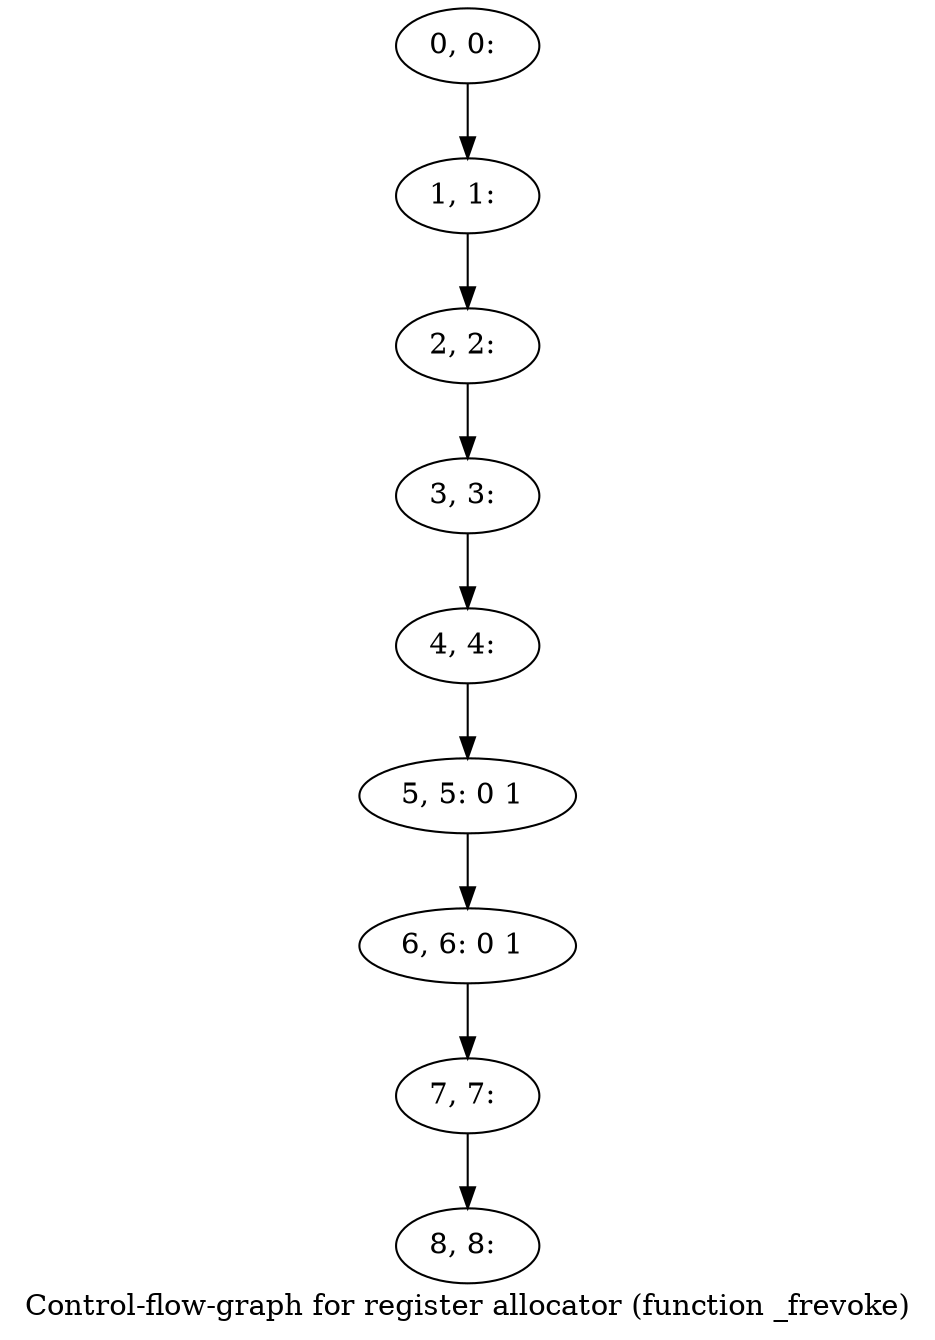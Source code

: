digraph G {
graph [label="Control-flow-graph for register allocator (function _frevoke)"]
0[label="0, 0: "];
1[label="1, 1: "];
2[label="2, 2: "];
3[label="3, 3: "];
4[label="4, 4: "];
5[label="5, 5: 0 1 "];
6[label="6, 6: 0 1 "];
7[label="7, 7: "];
8[label="8, 8: "];
0->1 ;
1->2 ;
2->3 ;
3->4 ;
4->5 ;
5->6 ;
6->7 ;
7->8 ;
}
